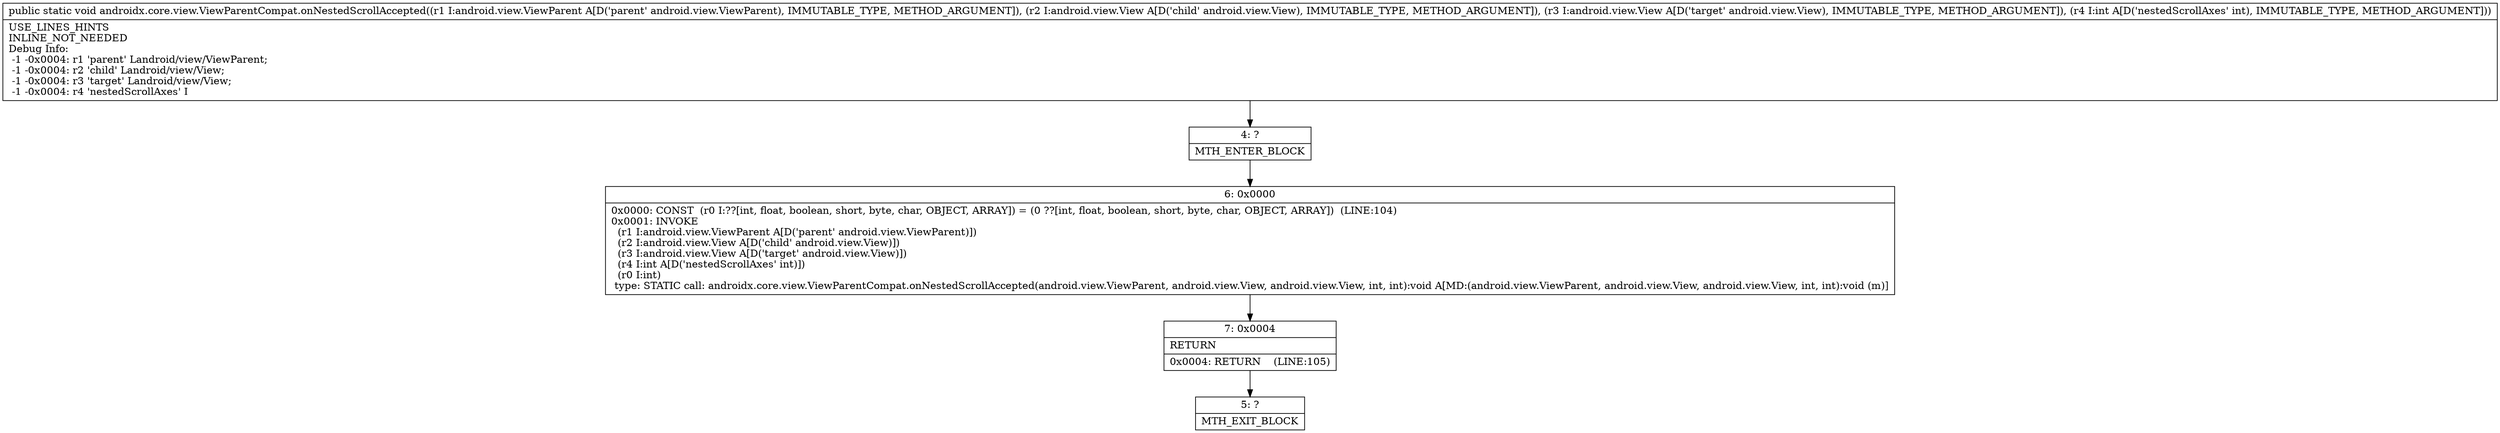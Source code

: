 digraph "CFG forandroidx.core.view.ViewParentCompat.onNestedScrollAccepted(Landroid\/view\/ViewParent;Landroid\/view\/View;Landroid\/view\/View;I)V" {
Node_4 [shape=record,label="{4\:\ ?|MTH_ENTER_BLOCK\l}"];
Node_6 [shape=record,label="{6\:\ 0x0000|0x0000: CONST  (r0 I:??[int, float, boolean, short, byte, char, OBJECT, ARRAY]) = (0 ??[int, float, boolean, short, byte, char, OBJECT, ARRAY])  (LINE:104)\l0x0001: INVOKE  \l  (r1 I:android.view.ViewParent A[D('parent' android.view.ViewParent)])\l  (r2 I:android.view.View A[D('child' android.view.View)])\l  (r3 I:android.view.View A[D('target' android.view.View)])\l  (r4 I:int A[D('nestedScrollAxes' int)])\l  (r0 I:int)\l type: STATIC call: androidx.core.view.ViewParentCompat.onNestedScrollAccepted(android.view.ViewParent, android.view.View, android.view.View, int, int):void A[MD:(android.view.ViewParent, android.view.View, android.view.View, int, int):void (m)]\l}"];
Node_7 [shape=record,label="{7\:\ 0x0004|RETURN\l|0x0004: RETURN    (LINE:105)\l}"];
Node_5 [shape=record,label="{5\:\ ?|MTH_EXIT_BLOCK\l}"];
MethodNode[shape=record,label="{public static void androidx.core.view.ViewParentCompat.onNestedScrollAccepted((r1 I:android.view.ViewParent A[D('parent' android.view.ViewParent), IMMUTABLE_TYPE, METHOD_ARGUMENT]), (r2 I:android.view.View A[D('child' android.view.View), IMMUTABLE_TYPE, METHOD_ARGUMENT]), (r3 I:android.view.View A[D('target' android.view.View), IMMUTABLE_TYPE, METHOD_ARGUMENT]), (r4 I:int A[D('nestedScrollAxes' int), IMMUTABLE_TYPE, METHOD_ARGUMENT]))  | USE_LINES_HINTS\lINLINE_NOT_NEEDED\lDebug Info:\l  \-1 \-0x0004: r1 'parent' Landroid\/view\/ViewParent;\l  \-1 \-0x0004: r2 'child' Landroid\/view\/View;\l  \-1 \-0x0004: r3 'target' Landroid\/view\/View;\l  \-1 \-0x0004: r4 'nestedScrollAxes' I\l}"];
MethodNode -> Node_4;Node_4 -> Node_6;
Node_6 -> Node_7;
Node_7 -> Node_5;
}


